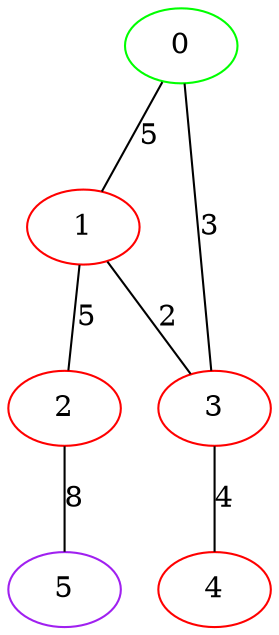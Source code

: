 graph "" {
0 [color=green, weight=2];
1 [color=red, weight=1];
2 [color=red, weight=1];
3 [color=red, weight=1];
4 [color=red, weight=1];
5 [color=purple, weight=4];
0 -- 1  [key=0, label=5];
0 -- 3  [key=0, label=3];
1 -- 2  [key=0, label=5];
1 -- 3  [key=0, label=2];
2 -- 5  [key=0, label=8];
3 -- 4  [key=0, label=4];
}
